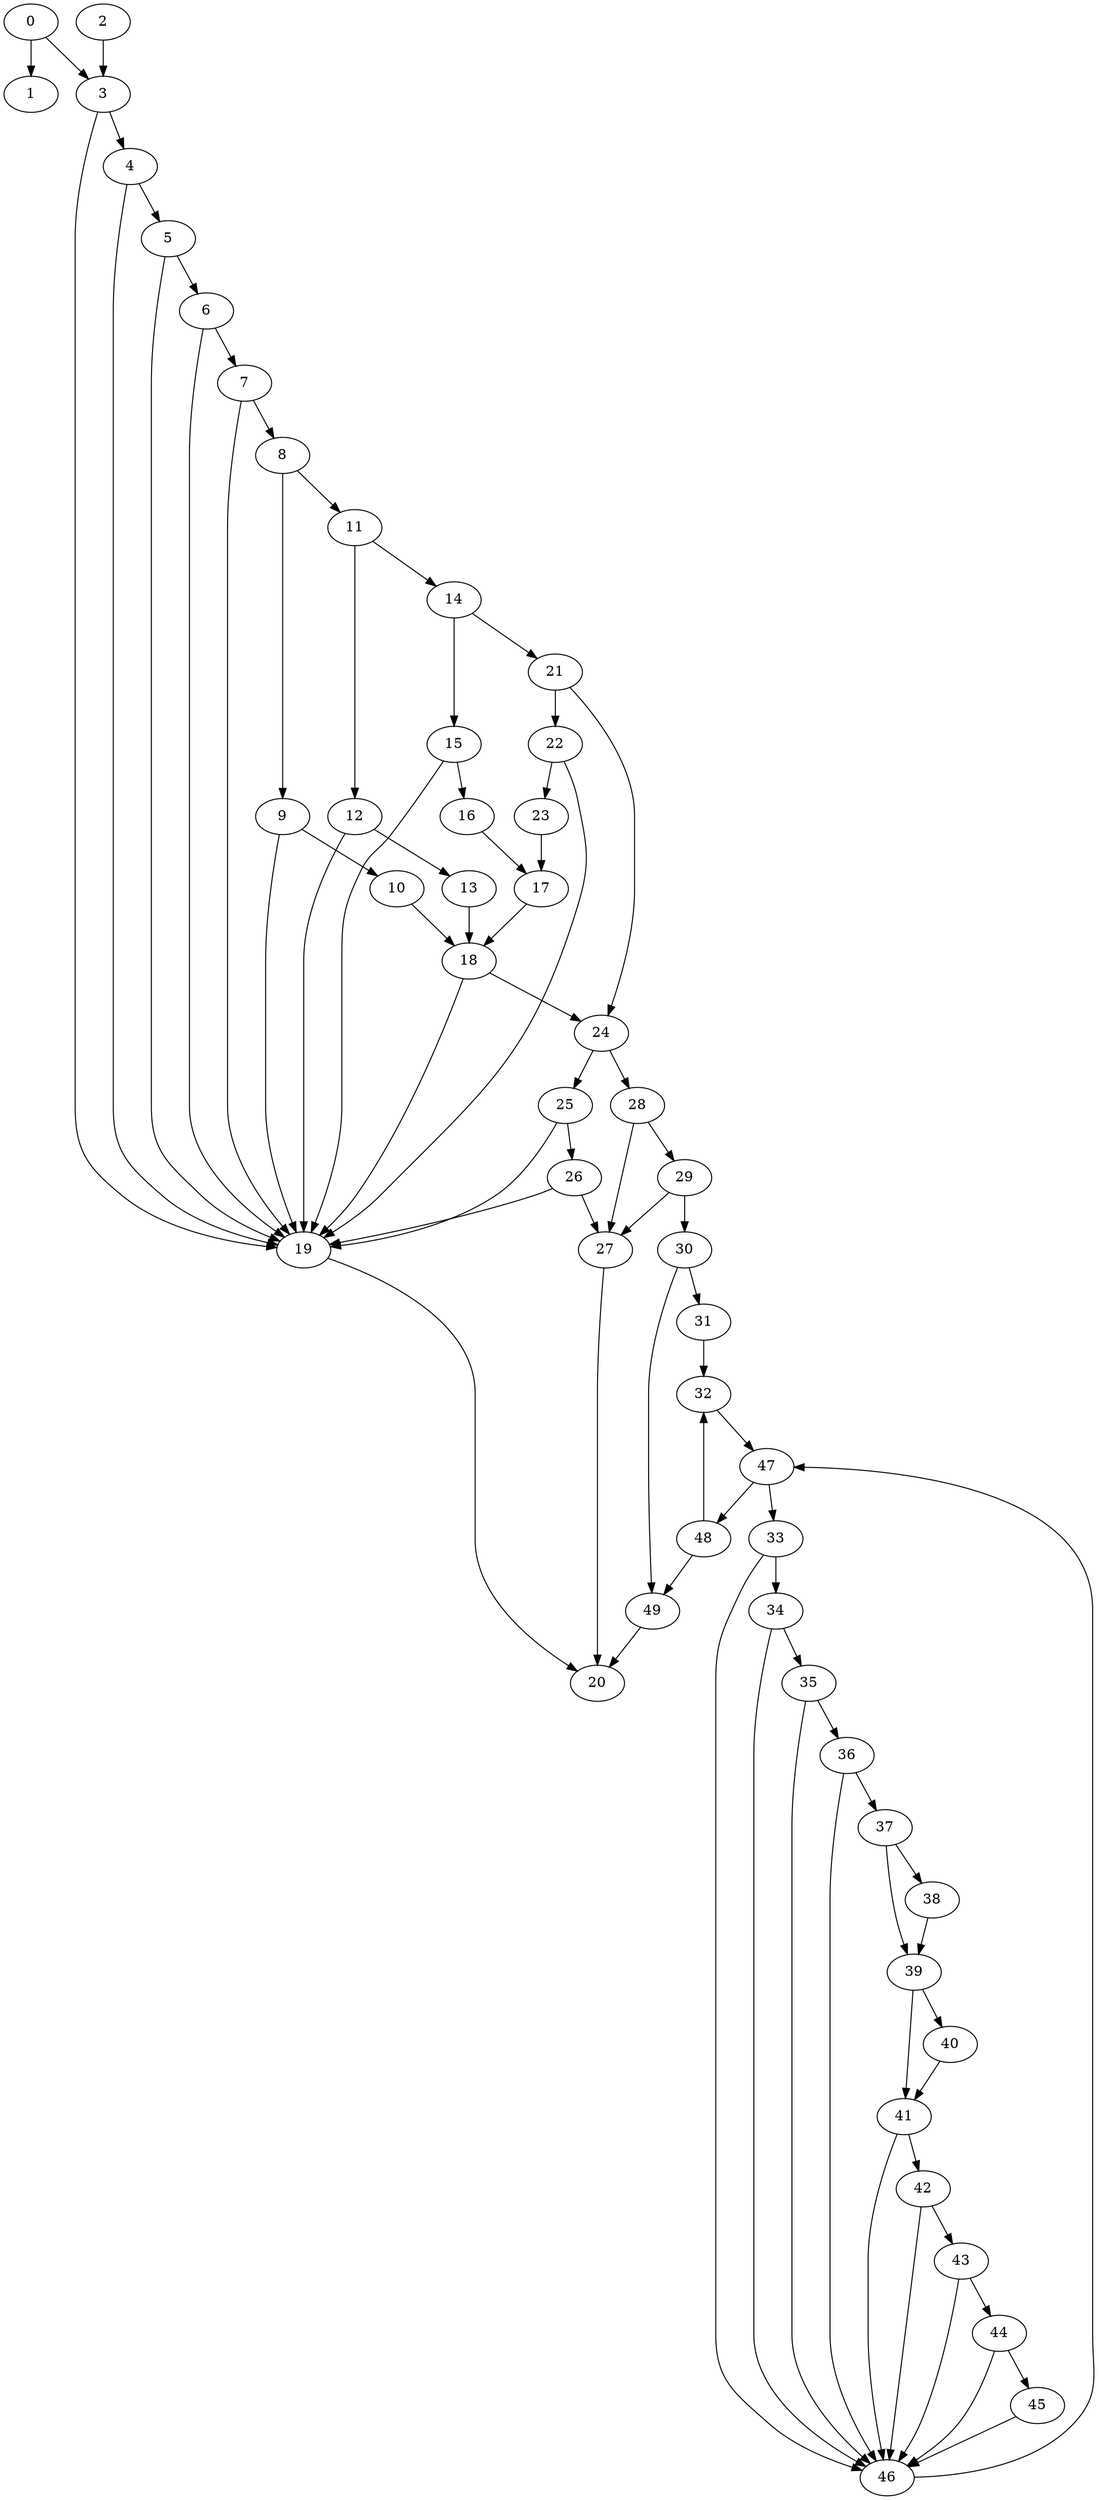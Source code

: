 digraph {
	0
	1
	2
	3
	4
	5
	6
	7
	8
	9
	10
	11
	12
	13
	14
	15
	16
	17
	18
	19
	20
	21
	22
	23
	24
	25
	26
	27
	28
	29
	30
	31
	32
	33
	34
	35
	36
	37
	38
	39
	40
	41
	42
	43
	44
	45
	46
	47
	48
	49
	35 -> 36
	39 -> 41
	40 -> 41
	5 -> 6
	8 -> 9
	11 -> 12
	12 -> 13
	24 -> 25
	30 -> 31
	41 -> 42
	44 -> 45
	49 -> 20
	19 -> 20
	27 -> 20
	21 -> 22
	26 -> 27
	28 -> 27
	29 -> 27
	37 -> 38
	48 -> 49
	30 -> 49
	4 -> 5
	39 -> 40
	47 -> 48
	7 -> 8
	22 -> 23
	28 -> 29
	31 -> 32
	48 -> 32
	34 -> 35
	14 -> 21
	33 -> 34
	0 -> 1
	9 -> 10
	15 -> 16
	16 -> 17
	23 -> 17
	10 -> 18
	13 -> 18
	17 -> 18
	36 -> 37
	42 -> 43
	33 -> 46
	35 -> 46
	42 -> 46
	45 -> 46
	34 -> 46
	36 -> 46
	41 -> 46
	43 -> 46
	44 -> 46
	0 -> 3
	2 -> 3
	6 -> 7
	14 -> 15
	29 -> 30
	43 -> 44
	18 -> 19
	25 -> 19
	3 -> 19
	7 -> 19
	12 -> 19
	9 -> 19
	15 -> 19
	22 -> 19
	26 -> 19
	4 -> 19
	5 -> 19
	6 -> 19
	25 -> 26
	24 -> 28
	37 -> 39
	38 -> 39
	3 -> 4
	8 -> 11
	11 -> 14
	18 -> 24
	21 -> 24
	47 -> 33
	32 -> 47
	46 -> 47
}
